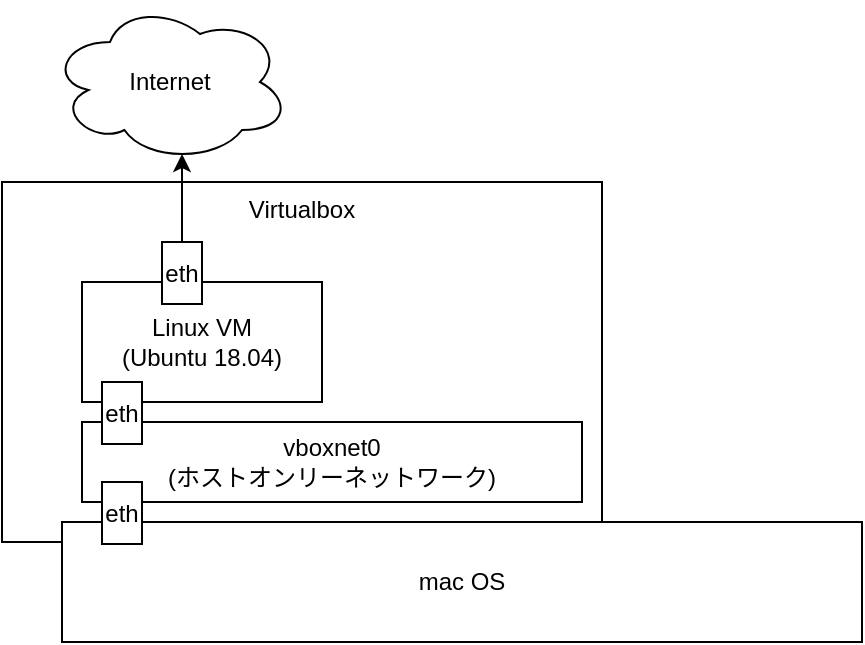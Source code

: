 <mxfile version="12.9.11" type="device" pages="5"><diagram id="2XfnYOxe5NKPQJtqg0Pc" name="VMのネットワーク構成"><mxGraphModel dx="1186" dy="750" grid="1" gridSize="10" guides="1" tooltips="1" connect="1" arrows="1" fold="1" page="1" pageScale="1" pageWidth="827" pageHeight="1169" math="0" shadow="0"><root><mxCell id="0"/><mxCell id="1" parent="0"/><mxCell id="N4uYcdMxfxxI2UQolK1M-7" value="Virtualbox" style="rounded=0;whiteSpace=wrap;html=1;verticalAlign=top;" vertex="1" parent="1"><mxGeometry x="40" y="110" width="300" height="180" as="geometry"/></mxCell><mxCell id="N4uYcdMxfxxI2UQolK1M-1" value="Linux VM&lt;br&gt;(Ubuntu 18.04)" style="rounded=0;whiteSpace=wrap;html=1;" vertex="1" parent="1"><mxGeometry x="80" y="160" width="120" height="60" as="geometry"/></mxCell><mxCell id="N4uYcdMxfxxI2UQolK1M-2" value="mac OS" style="rounded=0;whiteSpace=wrap;html=1;" vertex="1" parent="1"><mxGeometry x="70" y="280" width="400" height="60" as="geometry"/></mxCell><mxCell id="N4uYcdMxfxxI2UQolK1M-8" value="vboxnet0&lt;br&gt;(ホストオンリーネットワーク)" style="rounded=0;whiteSpace=wrap;html=1;" vertex="1" parent="1"><mxGeometry x="80" y="230" width="250" height="40" as="geometry"/></mxCell><mxCell id="N4uYcdMxfxxI2UQolK1M-3" value="eth" style="rounded=0;whiteSpace=wrap;html=1;" vertex="1" parent="1"><mxGeometry x="90" y="210" width="20" height="31" as="geometry"/></mxCell><mxCell id="N4uYcdMxfxxI2UQolK1M-4" value="eth" style="rounded=0;whiteSpace=wrap;html=1;" vertex="1" parent="1"><mxGeometry x="90" y="260" width="20" height="31" as="geometry"/></mxCell><mxCell id="N4uYcdMxfxxI2UQolK1M-12" style="edgeStyle=orthogonalEdgeStyle;rounded=0;orthogonalLoop=1;jettySize=auto;html=1;entryX=0.55;entryY=0.95;entryDx=0;entryDy=0;entryPerimeter=0;" edge="1" parent="1" source="N4uYcdMxfxxI2UQolK1M-9" target="N4uYcdMxfxxI2UQolK1M-10"><mxGeometry relative="1" as="geometry"/></mxCell><mxCell id="N4uYcdMxfxxI2UQolK1M-9" value="eth" style="rounded=0;whiteSpace=wrap;html=1;" vertex="1" parent="1"><mxGeometry x="120" y="140" width="20" height="31" as="geometry"/></mxCell><mxCell id="N4uYcdMxfxxI2UQolK1M-10" value="Internet" style="ellipse;shape=cloud;whiteSpace=wrap;html=1;" vertex="1" parent="1"><mxGeometry x="64" y="20" width="120" height="80" as="geometry"/></mxCell></root></mxGraphModel></diagram><diagram id="6uivdQO5P_OO4RVqAQj_" name="Ansible"><mxGraphModel dx="1186" dy="750" grid="1" gridSize="10" guides="1" tooltips="1" connect="1" arrows="1" fold="1" page="1" pageScale="1" pageWidth="827" pageHeight="1169" math="0" shadow="0"><root><mxCell id="6d4AT55nOv_7pQVi9z7i-0"/><mxCell id="6d4AT55nOv_7pQVi9z7i-1" parent="6d4AT55nOv_7pQVi9z7i-0"/><mxCell id="6d4AT55nOv_7pQVi9z7i-3" value="プレイブック" style="whiteSpace=wrap;html=1;align=center;" vertex="1" parent="6d4AT55nOv_7pQVi9z7i-1"><mxGeometry x="20" y="10" width="100" height="40" as="geometry"/></mxCell><mxCell id="6d4AT55nOv_7pQVi9z7i-4" value="タスク" style="whiteSpace=wrap;html=1;align=center;" vertex="1" parent="6d4AT55nOv_7pQVi9z7i-1"><mxGeometry x="200" y="10" width="100" height="40" as="geometry"/></mxCell><mxCell id="6d4AT55nOv_7pQVi9z7i-5" value="" style="edgeStyle=entityRelationEdgeStyle;fontSize=12;html=1;endArrow=ERoneToMany;entryX=0;entryY=0.5;entryDx=0;entryDy=0;exitX=1;exitY=0.5;exitDx=0;exitDy=0;" edge="1" parent="6d4AT55nOv_7pQVi9z7i-1" source="6d4AT55nOv_7pQVi9z7i-3" target="6d4AT55nOv_7pQVi9z7i-4"><mxGeometry width="100" height="100" relative="1" as="geometry"><mxPoint x="20" y="230" as="sourcePoint"/><mxPoint x="120" y="130" as="targetPoint"/></mxGeometry></mxCell></root></mxGraphModel></diagram><diagram id="NHh8vpdod-n0qx-Kga2i" name="CanaryRelease_DNS"><mxGraphModel dx="1186" dy="750" grid="1" gridSize="10" guides="1" tooltips="1" connect="1" arrows="1" fold="1" page="1" pageScale="1" pageWidth="827" pageHeight="1169" math="0" shadow="0"><root><mxCell id="isBgUg9dp9D1SRmmQrhW-0"/><mxCell id="isBgUg9dp9D1SRmmQrhW-1" parent="isBgUg9dp9D1SRmmQrhW-0"/><mxCell id="giIwkdXvm5drZNrhqD9e-0" value="Old Version" style="rounded=0;whiteSpace=wrap;html=1;" vertex="1" parent="isBgUg9dp9D1SRmmQrhW-1"><mxGeometry x="10" y="180" width="90" height="50" as="geometry"/></mxCell><mxCell id="giIwkdXvm5drZNrhqD9e-2" value="New Version" style="rounded=0;whiteSpace=wrap;html=1;" vertex="1" parent="isBgUg9dp9D1SRmmQrhW-1"><mxGeometry x="220" y="180" width="90" height="50" as="geometry"/></mxCell><mxCell id="giIwkdXvm5drZNrhqD9e-12" style="edgeStyle=orthogonalEdgeStyle;rounded=0;orthogonalLoop=1;jettySize=auto;html=1;" edge="1" parent="isBgUg9dp9D1SRmmQrhW-1" source="giIwkdXvm5drZNrhqD9e-4" target="giIwkdXvm5drZNrhqD9e-0"><mxGeometry relative="1" as="geometry"><Array as="points"><mxPoint x="161" y="150"/><mxPoint x="55" y="150"/></Array></mxGeometry></mxCell><mxCell id="giIwkdXvm5drZNrhqD9e-20" style="edgeStyle=orthogonalEdgeStyle;rounded=0;orthogonalLoop=1;jettySize=auto;html=1;" edge="1" parent="isBgUg9dp9D1SRmmQrhW-1" source="giIwkdXvm5drZNrhqD9e-4" target="giIwkdXvm5drZNrhqD9e-2"><mxGeometry relative="1" as="geometry"><Array as="points"><mxPoint x="161" y="150"/><mxPoint x="265" y="150"/></Array></mxGeometry></mxCell><mxCell id="giIwkdXvm5drZNrhqD9e-4" value="Client" style="rounded=1;whiteSpace=wrap;html=1;verticalAlign=top;" vertex="1" parent="isBgUg9dp9D1SRmmQrhW-1"><mxGeometry x="56" y="10" width="210" height="70" as="geometry"/></mxCell><mxCell id="giIwkdXvm5drZNrhqD9e-5" value="" style="outlineConnect=0;fontColor=#232F3E;gradientColor=none;fillColor=#232F3E;strokeColor=none;dashed=0;verticalLabelPosition=bottom;verticalAlign=top;align=center;html=1;fontSize=12;fontStyle=0;aspect=fixed;pointerEvents=1;shape=mxgraph.aws4.client;" vertex="1" parent="isBgUg9dp9D1SRmmQrhW-1"><mxGeometry x="80" y="40" width="28" height="27.28" as="geometry"/></mxCell><mxCell id="giIwkdXvm5drZNrhqD9e-6" value="" style="outlineConnect=0;fontColor=#232F3E;gradientColor=none;fillColor=#232F3E;strokeColor=none;dashed=0;verticalLabelPosition=bottom;verticalAlign=top;align=center;html=1;fontSize=12;fontStyle=0;aspect=fixed;pointerEvents=1;shape=mxgraph.aws4.user;" vertex="1" parent="isBgUg9dp9D1SRmmQrhW-1"><mxGeometry x="130" y="40" width="27.28" height="27.28" as="geometry"/></mxCell><mxCell id="giIwkdXvm5drZNrhqD9e-7" value="Other&lt;br&gt;Components" style="rounded=0;whiteSpace=wrap;html=1;" vertex="1" parent="isBgUg9dp9D1SRmmQrhW-1"><mxGeometry x="170" y="37.28" width="90" height="30" as="geometry"/></mxCell><mxCell id="giIwkdXvm5drZNrhqD9e-17" style="edgeStyle=orthogonalEdgeStyle;rounded=0;orthogonalLoop=1;jettySize=auto;html=1;dashed=1;dashPattern=1 1;" edge="1" parent="isBgUg9dp9D1SRmmQrhW-1" source="giIwkdXvm5drZNrhqD9e-9"><mxGeometry relative="1" as="geometry"><mxPoint x="170" y="120" as="targetPoint"/></mxGeometry></mxCell><mxCell id="giIwkdXvm5drZNrhqD9e-9" value="DNS" style="rounded=0;whiteSpace=wrap;html=1;" vertex="1" parent="isBgUg9dp9D1SRmmQrhW-1"><mxGeometry x="334" y="100" width="80" height="40" as="geometry"/></mxCell><mxCell id="giIwkdXvm5drZNrhqD9e-21" value="重み付けルーティング" style="text;html=1;align=center;verticalAlign=middle;resizable=0;points=[];autosize=1;" vertex="1" parent="isBgUg9dp9D1SRmmQrhW-1"><mxGeometry x="190" y="100" width="140" height="20" as="geometry"/></mxCell></root></mxGraphModel></diagram><diagram id="_Z_USvwotunyz5-6xtkU" name="CanaryRelease_Proxy"><mxGraphModel dx="1186" dy="750" grid="1" gridSize="10" guides="1" tooltips="1" connect="1" arrows="1" fold="1" page="1" pageScale="1" pageWidth="827" pageHeight="1169" math="0" shadow="0"><root><mxCell id="3-gD2pihMPw8FSgPvNRr-0"/><mxCell id="3-gD2pihMPw8FSgPvNRr-1" parent="3-gD2pihMPw8FSgPvNRr-0"/><mxCell id="iS1Sigtu52Q9ZW52p7t9-0" value="Old Version" style="rounded=0;whiteSpace=wrap;html=1;" vertex="1" parent="3-gD2pihMPw8FSgPvNRr-1"><mxGeometry x="10" y="180" width="90" height="50" as="geometry"/></mxCell><mxCell id="iS1Sigtu52Q9ZW52p7t9-1" value="New Version" style="rounded=0;whiteSpace=wrap;html=1;" vertex="1" parent="3-gD2pihMPw8FSgPvNRr-1"><mxGeometry x="220" y="180" width="90" height="50" as="geometry"/></mxCell><mxCell id="iS1Sigtu52Q9ZW52p7t9-2" style="edgeStyle=orthogonalEdgeStyle;rounded=0;orthogonalLoop=1;jettySize=auto;html=1;" edge="1" parent="3-gD2pihMPw8FSgPvNRr-1" source="iS1Sigtu52Q9ZW52p7t9-4" target="iS1Sigtu52Q9ZW52p7t9-0"><mxGeometry relative="1" as="geometry"><Array as="points"><mxPoint x="161" y="150"/><mxPoint x="55" y="150"/></Array></mxGeometry></mxCell><mxCell id="iS1Sigtu52Q9ZW52p7t9-3" style="edgeStyle=orthogonalEdgeStyle;rounded=0;orthogonalLoop=1;jettySize=auto;html=1;" edge="1" parent="3-gD2pihMPw8FSgPvNRr-1" source="iS1Sigtu52Q9ZW52p7t9-4" target="iS1Sigtu52Q9ZW52p7t9-1"><mxGeometry relative="1" as="geometry"><Array as="points"><mxPoint x="161" y="150"/><mxPoint x="265" y="150"/></Array></mxGeometry></mxCell><mxCell id="iS1Sigtu52Q9ZW52p7t9-4" value="Client" style="rounded=1;whiteSpace=wrap;html=1;verticalAlign=top;" vertex="1" parent="3-gD2pihMPw8FSgPvNRr-1"><mxGeometry x="56" y="10" width="210" height="70" as="geometry"/></mxCell><mxCell id="iS1Sigtu52Q9ZW52p7t9-5" value="" style="outlineConnect=0;fontColor=#232F3E;gradientColor=none;fillColor=#232F3E;strokeColor=none;dashed=0;verticalLabelPosition=bottom;verticalAlign=top;align=center;html=1;fontSize=12;fontStyle=0;aspect=fixed;pointerEvents=1;shape=mxgraph.aws4.client;" vertex="1" parent="3-gD2pihMPw8FSgPvNRr-1"><mxGeometry x="80" y="40" width="28" height="27.28" as="geometry"/></mxCell><mxCell id="iS1Sigtu52Q9ZW52p7t9-6" value="" style="outlineConnect=0;fontColor=#232F3E;gradientColor=none;fillColor=#232F3E;strokeColor=none;dashed=0;verticalLabelPosition=bottom;verticalAlign=top;align=center;html=1;fontSize=12;fontStyle=0;aspect=fixed;pointerEvents=1;shape=mxgraph.aws4.user;" vertex="1" parent="3-gD2pihMPw8FSgPvNRr-1"><mxGeometry x="130" y="40" width="27.28" height="27.28" as="geometry"/></mxCell><mxCell id="iS1Sigtu52Q9ZW52p7t9-7" value="Other&lt;br&gt;Components" style="rounded=0;whiteSpace=wrap;html=1;" vertex="1" parent="3-gD2pihMPw8FSgPvNRr-1"><mxGeometry x="170" y="37.28" width="90" height="30" as="geometry"/></mxCell><mxCell id="iS1Sigtu52Q9ZW52p7t9-11" value="Proxy" style="rounded=0;whiteSpace=wrap;html=1;" vertex="1" parent="3-gD2pihMPw8FSgPvNRr-1"><mxGeometry x="116" y="120" width="90" height="50" as="geometry"/></mxCell><mxCell id="1VL-6TpVe-rr5m5VWkIo-0" value="Proxyを使った&lt;br&gt;重み付けルーティング" style="text;html=1;align=left;verticalAlign=middle;resizable=0;points=[];autosize=1;" vertex="1" parent="3-gD2pihMPw8FSgPvNRr-1"><mxGeometry x="206" y="120" width="140" height="30" as="geometry"/></mxCell></root></mxGraphModel></diagram><diagram id="Hf50nvTmw8pLQmPz7VrM" name="CanaryRelease_Rolling"><mxGraphModel dx="1186" dy="750" grid="1" gridSize="10" guides="1" tooltips="1" connect="1" arrows="1" fold="1" page="1" pageScale="1" pageWidth="827" pageHeight="1169" math="0" shadow="0"><root><mxCell id="O2qs7RHas-E7HSgITAu9-0"/><mxCell id="O2qs7RHas-E7HSgITAu9-1" parent="O2qs7RHas-E7HSgITAu9-0"/><mxCell id="zHfepzzLb11L04G02KfP-0" value="Old Version" style="rounded=0;whiteSpace=wrap;html=1;" vertex="1" parent="O2qs7RHas-E7HSgITAu9-1"><mxGeometry x="10" y="180" width="90" height="50" as="geometry"/></mxCell><mxCell id="zHfepzzLb11L04G02KfP-2" style="edgeStyle=orthogonalEdgeStyle;rounded=0;orthogonalLoop=1;jettySize=auto;html=1;" edge="1" parent="O2qs7RHas-E7HSgITAu9-1" source="zHfepzzLb11L04G02KfP-4" target="zHfepzzLb11L04G02KfP-0"><mxGeometry relative="1" as="geometry"><Array as="points"><mxPoint x="161" y="150"/><mxPoint x="55" y="150"/></Array></mxGeometry></mxCell><mxCell id="zHfepzzLb11L04G02KfP-4" value="Client" style="rounded=1;whiteSpace=wrap;html=1;verticalAlign=top;" vertex="1" parent="O2qs7RHas-E7HSgITAu9-1"><mxGeometry x="56" y="10" width="210" height="70" as="geometry"/></mxCell><mxCell id="zHfepzzLb11L04G02KfP-5" value="" style="outlineConnect=0;fontColor=#232F3E;gradientColor=none;fillColor=#232F3E;strokeColor=none;dashed=0;verticalLabelPosition=bottom;verticalAlign=top;align=center;html=1;fontSize=12;fontStyle=0;aspect=fixed;pointerEvents=1;shape=mxgraph.aws4.client;" vertex="1" parent="O2qs7RHas-E7HSgITAu9-1"><mxGeometry x="80" y="40" width="28" height="27.28" as="geometry"/></mxCell><mxCell id="zHfepzzLb11L04G02KfP-6" value="" style="outlineConnect=0;fontColor=#232F3E;gradientColor=none;fillColor=#232F3E;strokeColor=none;dashed=0;verticalLabelPosition=bottom;verticalAlign=top;align=center;html=1;fontSize=12;fontStyle=0;aspect=fixed;pointerEvents=1;shape=mxgraph.aws4.user;" vertex="1" parent="O2qs7RHas-E7HSgITAu9-1"><mxGeometry x="130" y="40" width="27.28" height="27.28" as="geometry"/></mxCell><mxCell id="zHfepzzLb11L04G02KfP-7" value="Other&lt;br&gt;Components" style="rounded=0;whiteSpace=wrap;html=1;" vertex="1" parent="O2qs7RHas-E7HSgITAu9-1"><mxGeometry x="170" y="37.28" width="90" height="30" as="geometry"/></mxCell><mxCell id="zHfepzzLb11L04G02KfP-12" value="100%" style="text;html=1;align=center;verticalAlign=middle;resizable=0;points=[];autosize=1;" vertex="1" parent="O2qs7RHas-E7HSgITAu9-1"><mxGeometry x="74" y="120" width="50" height="20" as="geometry"/></mxCell><mxCell id="zHfepzzLb11L04G02KfP-14" value="Old Version" style="rounded=0;whiteSpace=wrap;html=1;" vertex="1" parent="O2qs7RHas-E7HSgITAu9-1"><mxGeometry x="390" y="180" width="90" height="50" as="geometry"/></mxCell><mxCell id="zHfepzzLb11L04G02KfP-15" value="New Version" style="rounded=0;whiteSpace=wrap;html=1;" vertex="1" parent="O2qs7RHas-E7HSgITAu9-1"><mxGeometry x="600" y="180" width="90" height="50" as="geometry"/></mxCell><mxCell id="zHfepzzLb11L04G02KfP-16" style="edgeStyle=orthogonalEdgeStyle;rounded=0;orthogonalLoop=1;jettySize=auto;html=1;" edge="1" parent="O2qs7RHas-E7HSgITAu9-1" source="zHfepzzLb11L04G02KfP-18" target="zHfepzzLb11L04G02KfP-14"><mxGeometry relative="1" as="geometry"><Array as="points"><mxPoint x="541" y="150"/><mxPoint x="435" y="150"/></Array></mxGeometry></mxCell><mxCell id="zHfepzzLb11L04G02KfP-17" style="edgeStyle=orthogonalEdgeStyle;rounded=0;orthogonalLoop=1;jettySize=auto;html=1;" edge="1" parent="O2qs7RHas-E7HSgITAu9-1" source="zHfepzzLb11L04G02KfP-18" target="zHfepzzLb11L04G02KfP-15"><mxGeometry relative="1" as="geometry"><Array as="points"><mxPoint x="541" y="150"/><mxPoint x="645" y="150"/></Array></mxGeometry></mxCell><mxCell id="zHfepzzLb11L04G02KfP-18" value="Client" style="rounded=1;whiteSpace=wrap;html=1;verticalAlign=top;" vertex="1" parent="O2qs7RHas-E7HSgITAu9-1"><mxGeometry x="436" y="10" width="210" height="70" as="geometry"/></mxCell><mxCell id="zHfepzzLb11L04G02KfP-19" value="" style="outlineConnect=0;fontColor=#232F3E;gradientColor=none;fillColor=#232F3E;strokeColor=none;dashed=0;verticalLabelPosition=bottom;verticalAlign=top;align=center;html=1;fontSize=12;fontStyle=0;aspect=fixed;pointerEvents=1;shape=mxgraph.aws4.client;" vertex="1" parent="O2qs7RHas-E7HSgITAu9-1"><mxGeometry x="460" y="40" width="28" height="27.28" as="geometry"/></mxCell><mxCell id="zHfepzzLb11L04G02KfP-20" value="" style="outlineConnect=0;fontColor=#232F3E;gradientColor=none;fillColor=#232F3E;strokeColor=none;dashed=0;verticalLabelPosition=bottom;verticalAlign=top;align=center;html=1;fontSize=12;fontStyle=0;aspect=fixed;pointerEvents=1;shape=mxgraph.aws4.user;" vertex="1" parent="O2qs7RHas-E7HSgITAu9-1"><mxGeometry x="510" y="40" width="27.28" height="27.28" as="geometry"/></mxCell><mxCell id="zHfepzzLb11L04G02KfP-21" value="Other&lt;br&gt;Components" style="rounded=0;whiteSpace=wrap;html=1;" vertex="1" parent="O2qs7RHas-E7HSgITAu9-1"><mxGeometry x="550" y="37.28" width="90" height="30" as="geometry"/></mxCell><mxCell id="zHfepzzLb11L04G02KfP-22" value="75%" style="text;html=1;align=center;verticalAlign=middle;resizable=0;points=[];autosize=1;" vertex="1" parent="O2qs7RHas-E7HSgITAu9-1"><mxGeometry x="459" y="120" width="40" height="20" as="geometry"/></mxCell><mxCell id="zHfepzzLb11L04G02KfP-23" value="25%" style="text;html=1;align=center;verticalAlign=middle;resizable=0;points=[];autosize=1;" vertex="1" parent="O2qs7RHas-E7HSgITAu9-1"><mxGeometry x="575" y="120" width="40" height="20" as="geometry"/></mxCell><mxCell id="zHfepzzLb11L04G02KfP-25" value="Replica: 3" style="text;html=1;align=center;verticalAlign=middle;resizable=0;points=[];autosize=1;" vertex="1" parent="O2qs7RHas-E7HSgITAu9-1"><mxGeometry x="20" y="260" width="70" height="20" as="geometry"/></mxCell><mxCell id="zHfepzzLb11L04G02KfP-27" value="Replica: 3" style="text;html=1;align=center;verticalAlign=middle;resizable=0;points=[];autosize=1;" vertex="1" parent="O2qs7RHas-E7HSgITAu9-1"><mxGeometry x="400" y="260" width="70" height="20" as="geometry"/></mxCell><mxCell id="zHfepzzLb11L04G02KfP-28" value="Replica: 1" style="text;html=1;align=center;verticalAlign=middle;resizable=0;points=[];autosize=1;" vertex="1" parent="O2qs7RHas-E7HSgITAu9-1"><mxGeometry x="620" y="260" width="70" height="20" as="geometry"/></mxCell><mxCell id="zHfepzzLb11L04G02KfP-29" value="Old Version" style="rounded=0;whiteSpace=wrap;html=1;" vertex="1" parent="O2qs7RHas-E7HSgITAu9-1"><mxGeometry x="20" y="190" width="90" height="50" as="geometry"/></mxCell><mxCell id="zHfepzzLb11L04G02KfP-31" value="Old Version" style="rounded=0;whiteSpace=wrap;html=1;" vertex="1" parent="O2qs7RHas-E7HSgITAu9-1"><mxGeometry x="400" y="190" width="90" height="50" as="geometry"/></mxCell><mxCell id="zHfepzzLb11L04G02KfP-34" value="" style="html=1;shadow=0;dashed=0;align=center;verticalAlign=middle;shape=mxgraph.arrows2.arrow;dy=0.55;dx=29;notch=0;fillColor=#999999;strokeColor=none;fontColor=#333333;" vertex="1" parent="O2qs7RHas-E7HSgITAu9-1"><mxGeometry x="330" y="110" width="60" height="40" as="geometry"/></mxCell><mxCell id="zHfepzzLb11L04G02KfP-52" value="Old Version" style="rounded=0;whiteSpace=wrap;html=1;" vertex="1" parent="O2qs7RHas-E7HSgITAu9-1"><mxGeometry x="30" y="200" width="90" height="50" as="geometry"/></mxCell><mxCell id="zHfepzzLb11L04G02KfP-54" value="Old Version" style="rounded=0;whiteSpace=wrap;html=1;" vertex="1" parent="O2qs7RHas-E7HSgITAu9-1"><mxGeometry x="410" y="200" width="90" height="50" as="geometry"/></mxCell><mxCell id="zHfepzzLb11L04G02KfP-55" value="Old Version" style="rounded=0;whiteSpace=wrap;html=1;" vertex="1" parent="O2qs7RHas-E7HSgITAu9-1"><mxGeometry x="20" y="500" width="90" height="50" as="geometry"/></mxCell><mxCell id="zHfepzzLb11L04G02KfP-56" value="New Version" style="rounded=0;whiteSpace=wrap;html=1;" vertex="1" parent="O2qs7RHas-E7HSgITAu9-1"><mxGeometry x="230" y="500" width="90" height="50" as="geometry"/></mxCell><mxCell id="zHfepzzLb11L04G02KfP-57" style="edgeStyle=orthogonalEdgeStyle;rounded=0;orthogonalLoop=1;jettySize=auto;html=1;" edge="1" parent="O2qs7RHas-E7HSgITAu9-1" source="zHfepzzLb11L04G02KfP-59" target="zHfepzzLb11L04G02KfP-55"><mxGeometry relative="1" as="geometry"><Array as="points"><mxPoint x="171" y="470"/><mxPoint x="65" y="470"/></Array></mxGeometry></mxCell><mxCell id="zHfepzzLb11L04G02KfP-58" style="edgeStyle=orthogonalEdgeStyle;rounded=0;orthogonalLoop=1;jettySize=auto;html=1;" edge="1" parent="O2qs7RHas-E7HSgITAu9-1" source="zHfepzzLb11L04G02KfP-59" target="zHfepzzLb11L04G02KfP-56"><mxGeometry relative="1" as="geometry"><Array as="points"><mxPoint x="171" y="470"/><mxPoint x="275" y="470"/></Array></mxGeometry></mxCell><mxCell id="zHfepzzLb11L04G02KfP-59" value="Client" style="rounded=1;whiteSpace=wrap;html=1;verticalAlign=top;" vertex="1" parent="O2qs7RHas-E7HSgITAu9-1"><mxGeometry x="66" y="330" width="210" height="70" as="geometry"/></mxCell><mxCell id="zHfepzzLb11L04G02KfP-60" value="" style="outlineConnect=0;fontColor=#232F3E;gradientColor=none;fillColor=#232F3E;strokeColor=none;dashed=0;verticalLabelPosition=bottom;verticalAlign=top;align=center;html=1;fontSize=12;fontStyle=0;aspect=fixed;pointerEvents=1;shape=mxgraph.aws4.client;" vertex="1" parent="O2qs7RHas-E7HSgITAu9-1"><mxGeometry x="90" y="360" width="28" height="27.28" as="geometry"/></mxCell><mxCell id="zHfepzzLb11L04G02KfP-61" value="" style="outlineConnect=0;fontColor=#232F3E;gradientColor=none;fillColor=#232F3E;strokeColor=none;dashed=0;verticalLabelPosition=bottom;verticalAlign=top;align=center;html=1;fontSize=12;fontStyle=0;aspect=fixed;pointerEvents=1;shape=mxgraph.aws4.user;" vertex="1" parent="O2qs7RHas-E7HSgITAu9-1"><mxGeometry x="140" y="360" width="27.28" height="27.28" as="geometry"/></mxCell><mxCell id="zHfepzzLb11L04G02KfP-62" value="Other&lt;br&gt;Components" style="rounded=0;whiteSpace=wrap;html=1;" vertex="1" parent="O2qs7RHas-E7HSgITAu9-1"><mxGeometry x="180" y="357.28" width="90" height="30" as="geometry"/></mxCell><mxCell id="zHfepzzLb11L04G02KfP-63" value="60%" style="text;html=1;align=center;verticalAlign=middle;resizable=0;points=[];autosize=1;" vertex="1" parent="O2qs7RHas-E7HSgITAu9-1"><mxGeometry x="89" y="440" width="40" height="20" as="geometry"/></mxCell><mxCell id="zHfepzzLb11L04G02KfP-64" value="40%" style="text;html=1;align=center;verticalAlign=middle;resizable=0;points=[];autosize=1;" vertex="1" parent="O2qs7RHas-E7HSgITAu9-1"><mxGeometry x="205" y="440" width="40" height="20" as="geometry"/></mxCell><mxCell id="zHfepzzLb11L04G02KfP-65" value="Replica: 3" style="text;html=1;align=center;verticalAlign=middle;resizable=0;points=[];autosize=1;" vertex="1" parent="O2qs7RHas-E7HSgITAu9-1"><mxGeometry x="30" y="580" width="70" height="20" as="geometry"/></mxCell><mxCell id="zHfepzzLb11L04G02KfP-66" value="Replica: 2" style="text;html=1;align=center;verticalAlign=middle;resizable=0;points=[];autosize=1;" vertex="1" parent="O2qs7RHas-E7HSgITAu9-1"><mxGeometry x="250" y="580" width="70" height="20" as="geometry"/></mxCell><mxCell id="zHfepzzLb11L04G02KfP-67" value="Old Version" style="rounded=0;whiteSpace=wrap;html=1;" vertex="1" parent="O2qs7RHas-E7HSgITAu9-1"><mxGeometry x="30" y="510" width="90" height="50" as="geometry"/></mxCell><mxCell id="zHfepzzLb11L04G02KfP-68" value="Old Version" style="rounded=0;whiteSpace=wrap;html=1;" vertex="1" parent="O2qs7RHas-E7HSgITAu9-1"><mxGeometry x="40" y="520" width="90" height="50" as="geometry"/></mxCell><mxCell id="zHfepzzLb11L04G02KfP-69" value="New Version" style="rounded=0;whiteSpace=wrap;html=1;" vertex="1" parent="O2qs7RHas-E7HSgITAu9-1"><mxGeometry x="240" y="510" width="90" height="50" as="geometry"/></mxCell><mxCell id="zHfepzzLb11L04G02KfP-70" value="Old Version" style="rounded=0;whiteSpace=wrap;html=1;" vertex="1" parent="O2qs7RHas-E7HSgITAu9-1"><mxGeometry x="400" y="500" width="90" height="50" as="geometry"/></mxCell><mxCell id="zHfepzzLb11L04G02KfP-71" value="New Version" style="rounded=0;whiteSpace=wrap;html=1;" vertex="1" parent="O2qs7RHas-E7HSgITAu9-1"><mxGeometry x="610" y="500" width="90" height="50" as="geometry"/></mxCell><mxCell id="zHfepzzLb11L04G02KfP-72" style="edgeStyle=orthogonalEdgeStyle;rounded=0;orthogonalLoop=1;jettySize=auto;html=1;" edge="1" parent="O2qs7RHas-E7HSgITAu9-1" source="zHfepzzLb11L04G02KfP-74" target="zHfepzzLb11L04G02KfP-70"><mxGeometry relative="1" as="geometry"><Array as="points"><mxPoint x="551" y="470"/><mxPoint x="445" y="470"/></Array></mxGeometry></mxCell><mxCell id="zHfepzzLb11L04G02KfP-73" style="edgeStyle=orthogonalEdgeStyle;rounded=0;orthogonalLoop=1;jettySize=auto;html=1;" edge="1" parent="O2qs7RHas-E7HSgITAu9-1" source="zHfepzzLb11L04G02KfP-74" target="zHfepzzLb11L04G02KfP-71"><mxGeometry relative="1" as="geometry"><Array as="points"><mxPoint x="551" y="470"/><mxPoint x="655" y="470"/></Array></mxGeometry></mxCell><mxCell id="zHfepzzLb11L04G02KfP-74" value="Client" style="rounded=1;whiteSpace=wrap;html=1;verticalAlign=top;" vertex="1" parent="O2qs7RHas-E7HSgITAu9-1"><mxGeometry x="446" y="330" width="210" height="70" as="geometry"/></mxCell><mxCell id="zHfepzzLb11L04G02KfP-75" value="" style="outlineConnect=0;fontColor=#232F3E;gradientColor=none;fillColor=#232F3E;strokeColor=none;dashed=0;verticalLabelPosition=bottom;verticalAlign=top;align=center;html=1;fontSize=12;fontStyle=0;aspect=fixed;pointerEvents=1;shape=mxgraph.aws4.client;" vertex="1" parent="O2qs7RHas-E7HSgITAu9-1"><mxGeometry x="470" y="360" width="28" height="27.28" as="geometry"/></mxCell><mxCell id="zHfepzzLb11L04G02KfP-76" value="" style="outlineConnect=0;fontColor=#232F3E;gradientColor=none;fillColor=#232F3E;strokeColor=none;dashed=0;verticalLabelPosition=bottom;verticalAlign=top;align=center;html=1;fontSize=12;fontStyle=0;aspect=fixed;pointerEvents=1;shape=mxgraph.aws4.user;" vertex="1" parent="O2qs7RHas-E7HSgITAu9-1"><mxGeometry x="520" y="360" width="27.28" height="27.28" as="geometry"/></mxCell><mxCell id="zHfepzzLb11L04G02KfP-77" value="Other&lt;br&gt;Components" style="rounded=0;whiteSpace=wrap;html=1;" vertex="1" parent="O2qs7RHas-E7HSgITAu9-1"><mxGeometry x="560" y="357.28" width="90" height="30" as="geometry"/></mxCell><mxCell id="zHfepzzLb11L04G02KfP-78" value="50%" style="text;html=1;align=center;verticalAlign=middle;resizable=0;points=[];autosize=1;" vertex="1" parent="O2qs7RHas-E7HSgITAu9-1"><mxGeometry x="469" y="440" width="40" height="20" as="geometry"/></mxCell><mxCell id="zHfepzzLb11L04G02KfP-79" value="50%" style="text;html=1;align=center;verticalAlign=middle;resizable=0;points=[];autosize=1;" vertex="1" parent="O2qs7RHas-E7HSgITAu9-1"><mxGeometry x="585" y="440" width="40" height="20" as="geometry"/></mxCell><mxCell id="zHfepzzLb11L04G02KfP-80" value="Replica: 3" style="text;html=1;align=center;verticalAlign=middle;resizable=0;points=[];autosize=1;" vertex="1" parent="O2qs7RHas-E7HSgITAu9-1"><mxGeometry x="410" y="580" width="70" height="20" as="geometry"/></mxCell><mxCell id="zHfepzzLb11L04G02KfP-81" value="Replica: 3" style="text;html=1;align=center;verticalAlign=middle;resizable=0;points=[];autosize=1;" vertex="1" parent="O2qs7RHas-E7HSgITAu9-1"><mxGeometry x="630" y="580" width="70" height="20" as="geometry"/></mxCell><mxCell id="zHfepzzLb11L04G02KfP-82" value="Old Version" style="rounded=0;whiteSpace=wrap;html=1;" vertex="1" parent="O2qs7RHas-E7HSgITAu9-1"><mxGeometry x="410" y="510" width="90" height="50" as="geometry"/></mxCell><mxCell id="zHfepzzLb11L04G02KfP-83" value="Old Version" style="rounded=0;whiteSpace=wrap;html=1;" vertex="1" parent="O2qs7RHas-E7HSgITAu9-1"><mxGeometry x="420" y="520" width="90" height="50" as="geometry"/></mxCell><mxCell id="zHfepzzLb11L04G02KfP-84" value="New Version" style="rounded=0;whiteSpace=wrap;html=1;" vertex="1" parent="O2qs7RHas-E7HSgITAu9-1"><mxGeometry x="620" y="510" width="90" height="50" as="geometry"/></mxCell><mxCell id="zHfepzzLb11L04G02KfP-85" value="" style="html=1;shadow=0;dashed=0;align=center;verticalAlign=middle;shape=mxgraph.arrows2.arrow;dy=0.55;dx=29;notch=0;fillColor=#999999;strokeColor=none;fontColor=#333333;rotation=-225;" vertex="1" parent="O2qs7RHas-E7HSgITAu9-1"><mxGeometry x="330" y="280" width="60" height="40" as="geometry"/></mxCell><mxCell id="zHfepzzLb11L04G02KfP-88" value="" style="html=1;shadow=0;dashed=0;align=center;verticalAlign=middle;shape=mxgraph.arrows2.arrow;dy=0.55;dx=29;notch=0;fillColor=#999999;strokeColor=none;fontColor=#333333;" vertex="1" parent="O2qs7RHas-E7HSgITAu9-1"><mxGeometry x="330" y="430" width="60" height="40" as="geometry"/></mxCell><mxCell id="zHfepzzLb11L04G02KfP-89" value="Old Version" style="rounded=0;whiteSpace=wrap;html=1;" vertex="1" parent="O2qs7RHas-E7HSgITAu9-1"><mxGeometry x="20" y="800" width="90" height="50" as="geometry"/></mxCell><mxCell id="zHfepzzLb11L04G02KfP-90" value="New Version" style="rounded=0;whiteSpace=wrap;html=1;" vertex="1" parent="O2qs7RHas-E7HSgITAu9-1"><mxGeometry x="230" y="800" width="90" height="50" as="geometry"/></mxCell><mxCell id="zHfepzzLb11L04G02KfP-91" style="edgeStyle=orthogonalEdgeStyle;rounded=0;orthogonalLoop=1;jettySize=auto;html=1;" edge="1" parent="O2qs7RHas-E7HSgITAu9-1" source="zHfepzzLb11L04G02KfP-93" target="zHfepzzLb11L04G02KfP-89"><mxGeometry relative="1" as="geometry"><Array as="points"><mxPoint x="171" y="770"/><mxPoint x="65" y="770"/></Array></mxGeometry></mxCell><mxCell id="zHfepzzLb11L04G02KfP-92" style="edgeStyle=orthogonalEdgeStyle;rounded=0;orthogonalLoop=1;jettySize=auto;html=1;" edge="1" parent="O2qs7RHas-E7HSgITAu9-1" source="zHfepzzLb11L04G02KfP-93" target="zHfepzzLb11L04G02KfP-90"><mxGeometry relative="1" as="geometry"><Array as="points"><mxPoint x="171" y="770"/><mxPoint x="275" y="770"/></Array></mxGeometry></mxCell><mxCell id="zHfepzzLb11L04G02KfP-93" value="Client" style="rounded=1;whiteSpace=wrap;html=1;verticalAlign=top;" vertex="1" parent="O2qs7RHas-E7HSgITAu9-1"><mxGeometry x="66" y="630" width="210" height="70" as="geometry"/></mxCell><mxCell id="zHfepzzLb11L04G02KfP-94" value="" style="outlineConnect=0;fontColor=#232F3E;gradientColor=none;fillColor=#232F3E;strokeColor=none;dashed=0;verticalLabelPosition=bottom;verticalAlign=top;align=center;html=1;fontSize=12;fontStyle=0;aspect=fixed;pointerEvents=1;shape=mxgraph.aws4.client;" vertex="1" parent="O2qs7RHas-E7HSgITAu9-1"><mxGeometry x="90" y="660" width="28" height="27.28" as="geometry"/></mxCell><mxCell id="zHfepzzLb11L04G02KfP-95" value="" style="outlineConnect=0;fontColor=#232F3E;gradientColor=none;fillColor=#232F3E;strokeColor=none;dashed=0;verticalLabelPosition=bottom;verticalAlign=top;align=center;html=1;fontSize=12;fontStyle=0;aspect=fixed;pointerEvents=1;shape=mxgraph.aws4.user;" vertex="1" parent="O2qs7RHas-E7HSgITAu9-1"><mxGeometry x="140" y="660" width="27.28" height="27.28" as="geometry"/></mxCell><mxCell id="zHfepzzLb11L04G02KfP-96" value="Other&lt;br&gt;Components" style="rounded=0;whiteSpace=wrap;html=1;" vertex="1" parent="O2qs7RHas-E7HSgITAu9-1"><mxGeometry x="180" y="657.28" width="90" height="30" as="geometry"/></mxCell><mxCell id="zHfepzzLb11L04G02KfP-97" value="40%" style="text;html=1;align=center;verticalAlign=middle;resizable=0;points=[];autosize=1;" vertex="1" parent="O2qs7RHas-E7HSgITAu9-1"><mxGeometry x="89" y="740" width="40" height="20" as="geometry"/></mxCell><mxCell id="zHfepzzLb11L04G02KfP-98" value="60%" style="text;html=1;align=center;verticalAlign=middle;resizable=0;points=[];autosize=1;" vertex="1" parent="O2qs7RHas-E7HSgITAu9-1"><mxGeometry x="205" y="740" width="40" height="20" as="geometry"/></mxCell><mxCell id="zHfepzzLb11L04G02KfP-99" value="Replica: 2" style="text;html=1;align=center;verticalAlign=middle;resizable=0;points=[];autosize=1;" vertex="1" parent="O2qs7RHas-E7HSgITAu9-1"><mxGeometry x="30" y="880" width="70" height="20" as="geometry"/></mxCell><mxCell id="zHfepzzLb11L04G02KfP-100" value="Replica: 3" style="text;html=1;align=center;verticalAlign=middle;resizable=0;points=[];autosize=1;" vertex="1" parent="O2qs7RHas-E7HSgITAu9-1"><mxGeometry x="250" y="880" width="70" height="20" as="geometry"/></mxCell><mxCell id="zHfepzzLb11L04G02KfP-101" value="Old Version" style="rounded=0;whiteSpace=wrap;html=1;" vertex="1" parent="O2qs7RHas-E7HSgITAu9-1"><mxGeometry x="30" y="810" width="90" height="50" as="geometry"/></mxCell><mxCell id="zHfepzzLb11L04G02KfP-102" value="Old Version" style="rounded=0;whiteSpace=wrap;html=1;" vertex="1" parent="O2qs7RHas-E7HSgITAu9-1"><mxGeometry x="40" y="820" width="90" height="50" as="geometry"/></mxCell><mxCell id="zHfepzzLb11L04G02KfP-103" value="New Version" style="rounded=0;whiteSpace=wrap;html=1;" vertex="1" parent="O2qs7RHas-E7HSgITAu9-1"><mxGeometry x="240" y="810" width="90" height="50" as="geometry"/></mxCell><mxCell id="zHfepzzLb11L04G02KfP-104" value="Old Version" style="rounded=0;whiteSpace=wrap;html=1;" vertex="1" parent="O2qs7RHas-E7HSgITAu9-1"><mxGeometry x="400" y="800" width="90" height="50" as="geometry"/></mxCell><mxCell id="zHfepzzLb11L04G02KfP-105" value="New Version" style="rounded=0;whiteSpace=wrap;html=1;" vertex="1" parent="O2qs7RHas-E7HSgITAu9-1"><mxGeometry x="610" y="800" width="90" height="50" as="geometry"/></mxCell><mxCell id="zHfepzzLb11L04G02KfP-106" style="edgeStyle=orthogonalEdgeStyle;rounded=0;orthogonalLoop=1;jettySize=auto;html=1;" edge="1" parent="O2qs7RHas-E7HSgITAu9-1" source="zHfepzzLb11L04G02KfP-108" target="zHfepzzLb11L04G02KfP-104"><mxGeometry relative="1" as="geometry"><Array as="points"><mxPoint x="551" y="770"/><mxPoint x="445" y="770"/></Array></mxGeometry></mxCell><mxCell id="zHfepzzLb11L04G02KfP-107" style="edgeStyle=orthogonalEdgeStyle;rounded=0;orthogonalLoop=1;jettySize=auto;html=1;" edge="1" parent="O2qs7RHas-E7HSgITAu9-1" source="zHfepzzLb11L04G02KfP-108" target="zHfepzzLb11L04G02KfP-105"><mxGeometry relative="1" as="geometry"><Array as="points"><mxPoint x="551" y="770"/><mxPoint x="655" y="770"/></Array></mxGeometry></mxCell><mxCell id="zHfepzzLb11L04G02KfP-108" value="Client" style="rounded=1;whiteSpace=wrap;html=1;verticalAlign=top;" vertex="1" parent="O2qs7RHas-E7HSgITAu9-1"><mxGeometry x="446" y="630" width="210" height="70" as="geometry"/></mxCell><mxCell id="zHfepzzLb11L04G02KfP-109" value="" style="outlineConnect=0;fontColor=#232F3E;gradientColor=none;fillColor=#232F3E;strokeColor=none;dashed=0;verticalLabelPosition=bottom;verticalAlign=top;align=center;html=1;fontSize=12;fontStyle=0;aspect=fixed;pointerEvents=1;shape=mxgraph.aws4.client;" vertex="1" parent="O2qs7RHas-E7HSgITAu9-1"><mxGeometry x="470" y="660" width="28" height="27.28" as="geometry"/></mxCell><mxCell id="zHfepzzLb11L04G02KfP-110" value="" style="outlineConnect=0;fontColor=#232F3E;gradientColor=none;fillColor=#232F3E;strokeColor=none;dashed=0;verticalLabelPosition=bottom;verticalAlign=top;align=center;html=1;fontSize=12;fontStyle=0;aspect=fixed;pointerEvents=1;shape=mxgraph.aws4.user;" vertex="1" parent="O2qs7RHas-E7HSgITAu9-1"><mxGeometry x="520" y="660" width="27.28" height="27.28" as="geometry"/></mxCell><mxCell id="zHfepzzLb11L04G02KfP-111" value="Other&lt;br&gt;Components" style="rounded=0;whiteSpace=wrap;html=1;" vertex="1" parent="O2qs7RHas-E7HSgITAu9-1"><mxGeometry x="560" y="657.28" width="90" height="30" as="geometry"/></mxCell><mxCell id="zHfepzzLb11L04G02KfP-112" value="25%" style="text;html=1;align=center;verticalAlign=middle;resizable=0;points=[];autosize=1;" vertex="1" parent="O2qs7RHas-E7HSgITAu9-1"><mxGeometry x="469" y="740" width="40" height="20" as="geometry"/></mxCell><mxCell id="zHfepzzLb11L04G02KfP-113" value="75%" style="text;html=1;align=center;verticalAlign=middle;resizable=0;points=[];autosize=1;" vertex="1" parent="O2qs7RHas-E7HSgITAu9-1"><mxGeometry x="585" y="740" width="40" height="20" as="geometry"/></mxCell><mxCell id="zHfepzzLb11L04G02KfP-114" value="Replica: 1" style="text;html=1;align=center;verticalAlign=middle;resizable=0;points=[];autosize=1;" vertex="1" parent="O2qs7RHas-E7HSgITAu9-1"><mxGeometry x="410" y="880" width="70" height="20" as="geometry"/></mxCell><mxCell id="zHfepzzLb11L04G02KfP-115" value="Replica: 3" style="text;html=1;align=center;verticalAlign=middle;resizable=0;points=[];autosize=1;" vertex="1" parent="O2qs7RHas-E7HSgITAu9-1"><mxGeometry x="630" y="880" width="70" height="20" as="geometry"/></mxCell><mxCell id="zHfepzzLb11L04G02KfP-116" value="Old Version" style="rounded=0;whiteSpace=wrap;html=1;" vertex="1" parent="O2qs7RHas-E7HSgITAu9-1"><mxGeometry x="410" y="810" width="90" height="50" as="geometry"/></mxCell><mxCell id="zHfepzzLb11L04G02KfP-117" value="Old Version" style="rounded=0;whiteSpace=wrap;html=1;" vertex="1" parent="O2qs7RHas-E7HSgITAu9-1"><mxGeometry x="420" y="820" width="90" height="50" as="geometry"/></mxCell><mxCell id="zHfepzzLb11L04G02KfP-118" value="New Version" style="rounded=0;whiteSpace=wrap;html=1;" vertex="1" parent="O2qs7RHas-E7HSgITAu9-1"><mxGeometry x="620" y="810" width="90" height="50" as="geometry"/></mxCell><mxCell id="zHfepzzLb11L04G02KfP-120" value="New Version" style="rounded=0;whiteSpace=wrap;html=1;" vertex="1" parent="O2qs7RHas-E7HSgITAu9-1"><mxGeometry x="420" y="1130" width="90" height="50" as="geometry"/></mxCell><mxCell id="zHfepzzLb11L04G02KfP-122" style="edgeStyle=orthogonalEdgeStyle;rounded=0;orthogonalLoop=1;jettySize=auto;html=1;" edge="1" parent="O2qs7RHas-E7HSgITAu9-1" source="zHfepzzLb11L04G02KfP-123" target="zHfepzzLb11L04G02KfP-120"><mxGeometry relative="1" as="geometry"><Array as="points"><mxPoint x="361" y="1100"/><mxPoint x="465" y="1100"/></Array></mxGeometry></mxCell><mxCell id="zHfepzzLb11L04G02KfP-123" value="Client" style="rounded=1;whiteSpace=wrap;html=1;verticalAlign=top;" vertex="1" parent="O2qs7RHas-E7HSgITAu9-1"><mxGeometry x="256" y="960" width="210" height="70" as="geometry"/></mxCell><mxCell id="zHfepzzLb11L04G02KfP-124" value="" style="outlineConnect=0;fontColor=#232F3E;gradientColor=none;fillColor=#232F3E;strokeColor=none;dashed=0;verticalLabelPosition=bottom;verticalAlign=top;align=center;html=1;fontSize=12;fontStyle=0;aspect=fixed;pointerEvents=1;shape=mxgraph.aws4.client;" vertex="1" parent="O2qs7RHas-E7HSgITAu9-1"><mxGeometry x="280" y="990" width="28" height="27.28" as="geometry"/></mxCell><mxCell id="zHfepzzLb11L04G02KfP-125" value="" style="outlineConnect=0;fontColor=#232F3E;gradientColor=none;fillColor=#232F3E;strokeColor=none;dashed=0;verticalLabelPosition=bottom;verticalAlign=top;align=center;html=1;fontSize=12;fontStyle=0;aspect=fixed;pointerEvents=1;shape=mxgraph.aws4.user;" vertex="1" parent="O2qs7RHas-E7HSgITAu9-1"><mxGeometry x="330" y="990" width="27.28" height="27.28" as="geometry"/></mxCell><mxCell id="zHfepzzLb11L04G02KfP-126" value="Other&lt;br&gt;Components" style="rounded=0;whiteSpace=wrap;html=1;" vertex="1" parent="O2qs7RHas-E7HSgITAu9-1"><mxGeometry x="370" y="987.28" width="90" height="30" as="geometry"/></mxCell><mxCell id="zHfepzzLb11L04G02KfP-128" value="100%" style="text;html=1;align=center;verticalAlign=middle;resizable=0;points=[];autosize=1;" vertex="1" parent="O2qs7RHas-E7HSgITAu9-1"><mxGeometry x="390" y="1070" width="50" height="20" as="geometry"/></mxCell><mxCell id="zHfepzzLb11L04G02KfP-130" value="Replica: 3" style="text;html=1;align=center;verticalAlign=middle;resizable=0;points=[];autosize=1;" vertex="1" parent="O2qs7RHas-E7HSgITAu9-1"><mxGeometry x="440" y="1210" width="70" height="20" as="geometry"/></mxCell><mxCell id="zHfepzzLb11L04G02KfP-133" value="New Version" style="rounded=0;whiteSpace=wrap;html=1;" vertex="1" parent="O2qs7RHas-E7HSgITAu9-1"><mxGeometry x="430" y="1140" width="90" height="50" as="geometry"/></mxCell><mxCell id="zHfepzzLb11L04G02KfP-134" value="" style="html=1;shadow=0;dashed=0;align=center;verticalAlign=middle;shape=mxgraph.arrows2.arrow;dy=0.55;dx=29;notch=0;fillColor=#999999;strokeColor=none;fontColor=#333333;rotation=-225;" vertex="1" parent="O2qs7RHas-E7HSgITAu9-1"><mxGeometry x="331" y="600" width="60" height="40" as="geometry"/></mxCell><mxCell id="zHfepzzLb11L04G02KfP-135" value="" style="html=1;shadow=0;dashed=0;align=center;verticalAlign=middle;shape=mxgraph.arrows2.arrow;dy=0.55;dx=29;notch=0;fillColor=#999999;strokeColor=none;fontColor=#333333;" vertex="1" parent="O2qs7RHas-E7HSgITAu9-1"><mxGeometry x="330" y="730" width="60" height="40" as="geometry"/></mxCell><mxCell id="zHfepzzLb11L04G02KfP-138" value="" style="html=1;shadow=0;dashed=0;align=center;verticalAlign=middle;shape=mxgraph.arrows2.arrow;dy=0.55;dx=29;notch=0;fillColor=#999999;strokeColor=none;fontColor=#333333;rotation=-225;" vertex="1" parent="O2qs7RHas-E7HSgITAu9-1"><mxGeometry x="477.28" y="910" width="60" height="40" as="geometry"/></mxCell></root></mxGraphModel></diagram></mxfile>